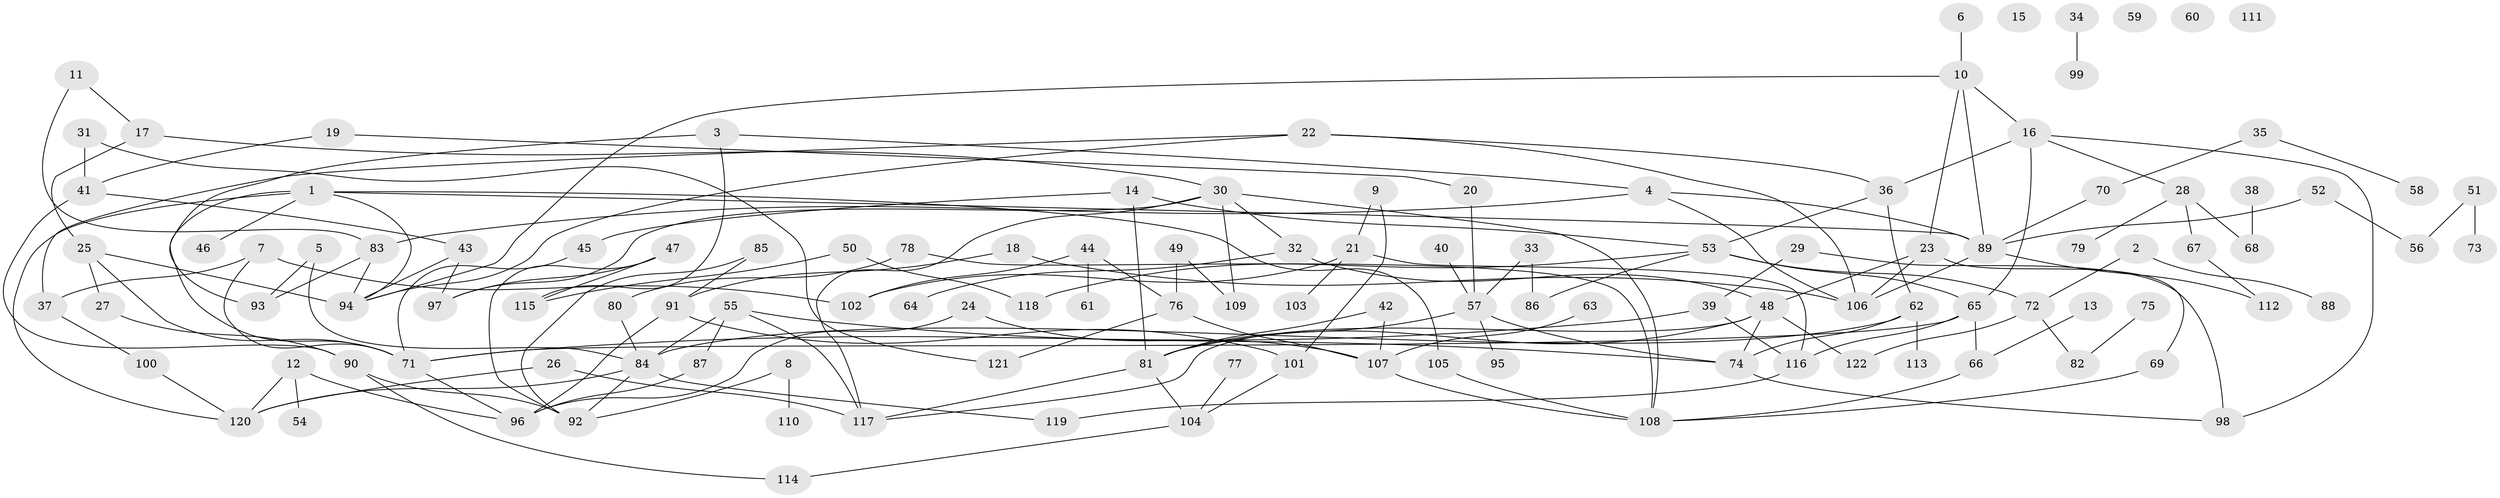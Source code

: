 // coarse degree distribution, {6: 0.10126582278481013, 4: 0.17721518987341772, 2: 0.21518987341772153, 1: 0.189873417721519, 5: 0.06329113924050633, 3: 0.10126582278481013, 8: 0.02531645569620253, 0: 0.06329113924050633, 10: 0.012658227848101266, 7: 0.05063291139240506}
// Generated by graph-tools (version 1.1) at 2025/41/03/06/25 10:41:21]
// undirected, 122 vertices, 172 edges
graph export_dot {
graph [start="1"]
  node [color=gray90,style=filled];
  1;
  2;
  3;
  4;
  5;
  6;
  7;
  8;
  9;
  10;
  11;
  12;
  13;
  14;
  15;
  16;
  17;
  18;
  19;
  20;
  21;
  22;
  23;
  24;
  25;
  26;
  27;
  28;
  29;
  30;
  31;
  32;
  33;
  34;
  35;
  36;
  37;
  38;
  39;
  40;
  41;
  42;
  43;
  44;
  45;
  46;
  47;
  48;
  49;
  50;
  51;
  52;
  53;
  54;
  55;
  56;
  57;
  58;
  59;
  60;
  61;
  62;
  63;
  64;
  65;
  66;
  67;
  68;
  69;
  70;
  71;
  72;
  73;
  74;
  75;
  76;
  77;
  78;
  79;
  80;
  81;
  82;
  83;
  84;
  85;
  86;
  87;
  88;
  89;
  90;
  91;
  92;
  93;
  94;
  95;
  96;
  97;
  98;
  99;
  100;
  101;
  102;
  103;
  104;
  105;
  106;
  107;
  108;
  109;
  110;
  111;
  112;
  113;
  114;
  115;
  116;
  117;
  118;
  119;
  120;
  121;
  122;
  1 -- 46;
  1 -- 71;
  1 -- 89;
  1 -- 94;
  1 -- 105;
  1 -- 120;
  2 -- 72;
  2 -- 88;
  3 -- 4;
  3 -- 93;
  3 -- 115;
  4 -- 83;
  4 -- 89;
  4 -- 106;
  5 -- 84;
  5 -- 93;
  6 -- 10;
  7 -- 37;
  7 -- 71;
  7 -- 102;
  8 -- 92;
  8 -- 110;
  9 -- 21;
  9 -- 101;
  10 -- 16;
  10 -- 23;
  10 -- 89;
  10 -- 94;
  11 -- 17;
  11 -- 83;
  12 -- 54;
  12 -- 96;
  12 -- 120;
  13 -- 66;
  14 -- 45;
  14 -- 53;
  14 -- 81;
  16 -- 28;
  16 -- 36;
  16 -- 65;
  16 -- 98;
  17 -- 25;
  17 -- 30;
  18 -- 91;
  18 -- 106;
  19 -- 20;
  19 -- 41;
  20 -- 57;
  21 -- 102;
  21 -- 103;
  21 -- 116;
  22 -- 36;
  22 -- 37;
  22 -- 94;
  22 -- 106;
  23 -- 48;
  23 -- 69;
  23 -- 106;
  24 -- 96;
  24 -- 107;
  25 -- 27;
  25 -- 71;
  25 -- 94;
  26 -- 117;
  26 -- 120;
  27 -- 90;
  28 -- 67;
  28 -- 68;
  28 -- 79;
  29 -- 39;
  29 -- 98;
  30 -- 32;
  30 -- 97;
  30 -- 108;
  30 -- 109;
  30 -- 117;
  31 -- 41;
  31 -- 121;
  32 -- 48;
  32 -- 64;
  33 -- 57;
  33 -- 86;
  34 -- 99;
  35 -- 58;
  35 -- 70;
  36 -- 53;
  36 -- 62;
  37 -- 100;
  38 -- 68;
  39 -- 71;
  39 -- 116;
  40 -- 57;
  41 -- 43;
  41 -- 90;
  42 -- 81;
  42 -- 107;
  43 -- 94;
  43 -- 97;
  44 -- 61;
  44 -- 76;
  44 -- 102;
  45 -- 71;
  47 -- 92;
  47 -- 97;
  47 -- 115;
  48 -- 74;
  48 -- 81;
  48 -- 117;
  48 -- 122;
  49 -- 76;
  49 -- 109;
  50 -- 115;
  50 -- 118;
  51 -- 56;
  51 -- 73;
  52 -- 56;
  52 -- 89;
  53 -- 65;
  53 -- 72;
  53 -- 86;
  53 -- 118;
  55 -- 74;
  55 -- 84;
  55 -- 87;
  55 -- 117;
  57 -- 74;
  57 -- 81;
  57 -- 95;
  62 -- 74;
  62 -- 84;
  62 -- 113;
  63 -- 107;
  65 -- 66;
  65 -- 71;
  65 -- 116;
  66 -- 108;
  67 -- 112;
  69 -- 108;
  70 -- 89;
  71 -- 96;
  72 -- 82;
  72 -- 122;
  74 -- 98;
  75 -- 82;
  76 -- 107;
  76 -- 121;
  77 -- 104;
  78 -- 80;
  78 -- 108;
  80 -- 84;
  81 -- 104;
  81 -- 117;
  83 -- 93;
  83 -- 94;
  84 -- 92;
  84 -- 119;
  84 -- 120;
  85 -- 91;
  85 -- 92;
  87 -- 96;
  89 -- 106;
  89 -- 112;
  90 -- 92;
  90 -- 114;
  91 -- 96;
  91 -- 101;
  100 -- 120;
  101 -- 104;
  104 -- 114;
  105 -- 108;
  107 -- 108;
  116 -- 119;
}
